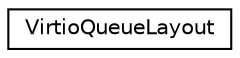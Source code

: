 digraph "类继承关系图"
{
  edge [fontname="Helvetica",fontsize="10",labelfontname="Helvetica",labelfontsize="10"];
  node [fontname="Helvetica",fontsize="10",shape=record];
  rankdir="LR";
  Node0 [label="VirtioQueueLayout",height=0.2,width=0.4,color="black", fillcolor="white", style="filled",URL="$d4/de9/class_virtio_queue_layout.html"];
}
